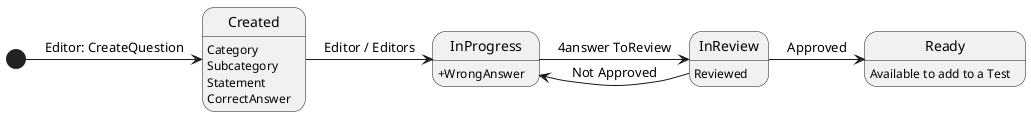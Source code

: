@startuml QuestionStates

state Created
state InProgress
state InReview
state Ready

Created :  Category
Created : Subcategory
Created : Statement
Created : CorrectAnswer

InProgress : +WrongAnswer

InReview : Reviewed

Ready : Available to add to a Test

[*] -> Created : Editor: CreateQuestion
Created -> InProgress : Editor / Editors
InProgress -> InReview : 4answer ToReview
InReview -> InProgress : Not Approved
InReview -> Ready : Approved


@enduml